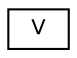 digraph "Graphical Class Hierarchy"
{
  edge [fontname="Helvetica",fontsize="10",labelfontname="Helvetica",labelfontsize="10"];
  node [fontname="Helvetica",fontsize="10",shape=record];
  rankdir="LR";
  Node0 [label="V",height=0.2,width=0.4,color="black", fillcolor="white", style="filled",URL="$struct_v.html"];
}
